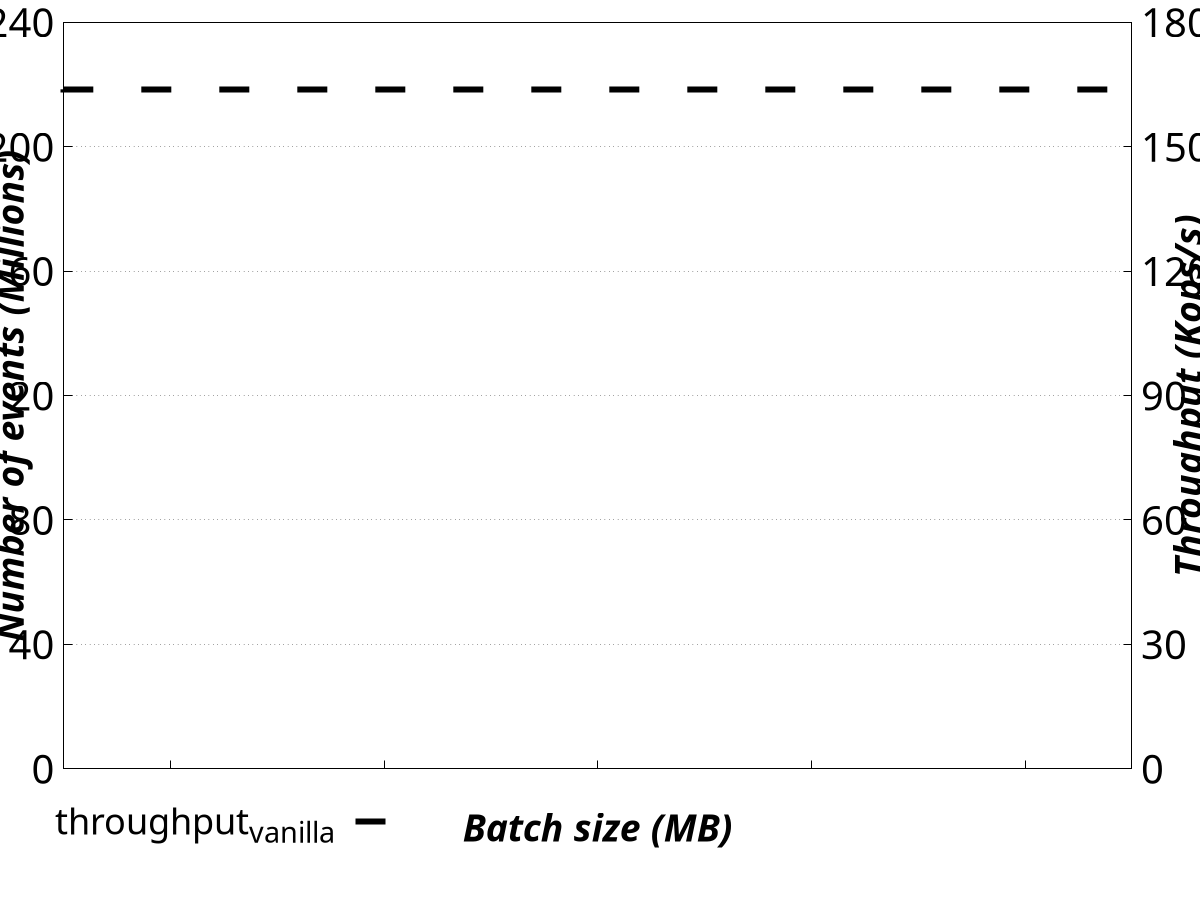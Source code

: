 #!/usr/bin/gnuplot -p

reset
fontsize = 24
set term postscript enhanced color eps size 5.5,4 fontsize
set output "graphs/micro_dio_es_bs.eps"
set datafile separator ";"

set style data histogram
set style histogram rowstacked
set style fill solid
set boxwidth 0.7

# Y axis
set grid ytics
set ytics nomirror
set format y '%.s'
set yrange [0:240000000]
set ytics 0,40000000,240000000
set ylabel "{/:Bold {/:Italic Number of events (Millions)}}" font ", 28"
set ytics font ", 30"

# Y2 axis
set y2tics
set grid y2tics
set format y2 '%.s'
set y2range [0:180000]
set y2tics 0,30000,180000
set y2label "{/:Bold {/:Italic Throughput (Kops/s)}}" font ", 28"
set y2tics font ", 30"

# X axis
set xrange [-0.5:4.5]
set xtics nomirror
set format x "\n"     # xtic label empty line
set linetype 1 lc "black"
set linetype 2 lc rgb "#0078b1"
set xlabel "{/:Bold {/:Italic Batch size (MB)}}" font ", 28" offset 0,0.8,0

set bmargin 6
set lmargin 7
set rmargin 7.5

# -------------------------------------------------------------------

set key at screen 0.5, 0.06 center vertical height 1 width -5 maxrows 2 sample 2 font ", 27"
plot ARG1 index 0 using ($34-$16) ti "events_{complete}" lc rgbcolor "black" lw 2,\
     ARG1 index 0 using 16 ti "events_{incomplete}" lt -1 lw 2 fs pattern 1,\
     ARG1 index 0 using 22 ti "events_{lost}" lt -1 lw 2 fs pattern 8, \
     163842 axes x1y2 with lines lw 6 lt rgb "#000000" dashtype 2 notitle, \
     NaN with lines lw 6 lt rgb "#000000" dashtype 2 ti "throughput_{vanilla}", \
     ARG1 index 1 u 2 ti "throughput_{DIO}" axes x1y2 with linesp ls 7 lw 6 pt 6, \
     ARG1 index 0 u 1:(0):3:2 w labels font ", 30" tc var offset 0,-1 notitle
